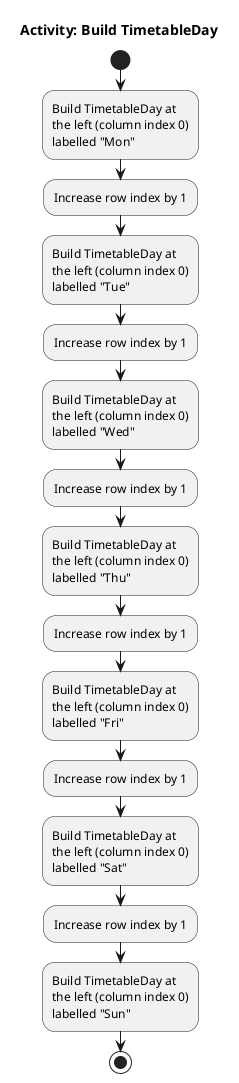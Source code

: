 @startuml
title: Activity: Build TimetableDay
start
:Build TimetableDay at\nthe left (column index 0)\nlabelled "Mon";
:Increase row index by 1;
:Build TimetableDay at\nthe left (column index 0)\nlabelled "Tue";
:Increase row index by 1;
:Build TimetableDay at\nthe left (column index 0)\nlabelled "Wed";
:Increase row index by 1;
:Build TimetableDay at\nthe left (column index 0)\nlabelled "Thu";
:Increase row index by 1;
:Build TimetableDay at\nthe left (column index 0)\nlabelled "Fri";
:Increase row index by 1;
:Build TimetableDay at\nthe left (column index 0)\nlabelled "Sat";
:Increase row index by 1;
:Build TimetableDay at\nthe left (column index 0)\nlabelled "Sun";

stop
@enduml
